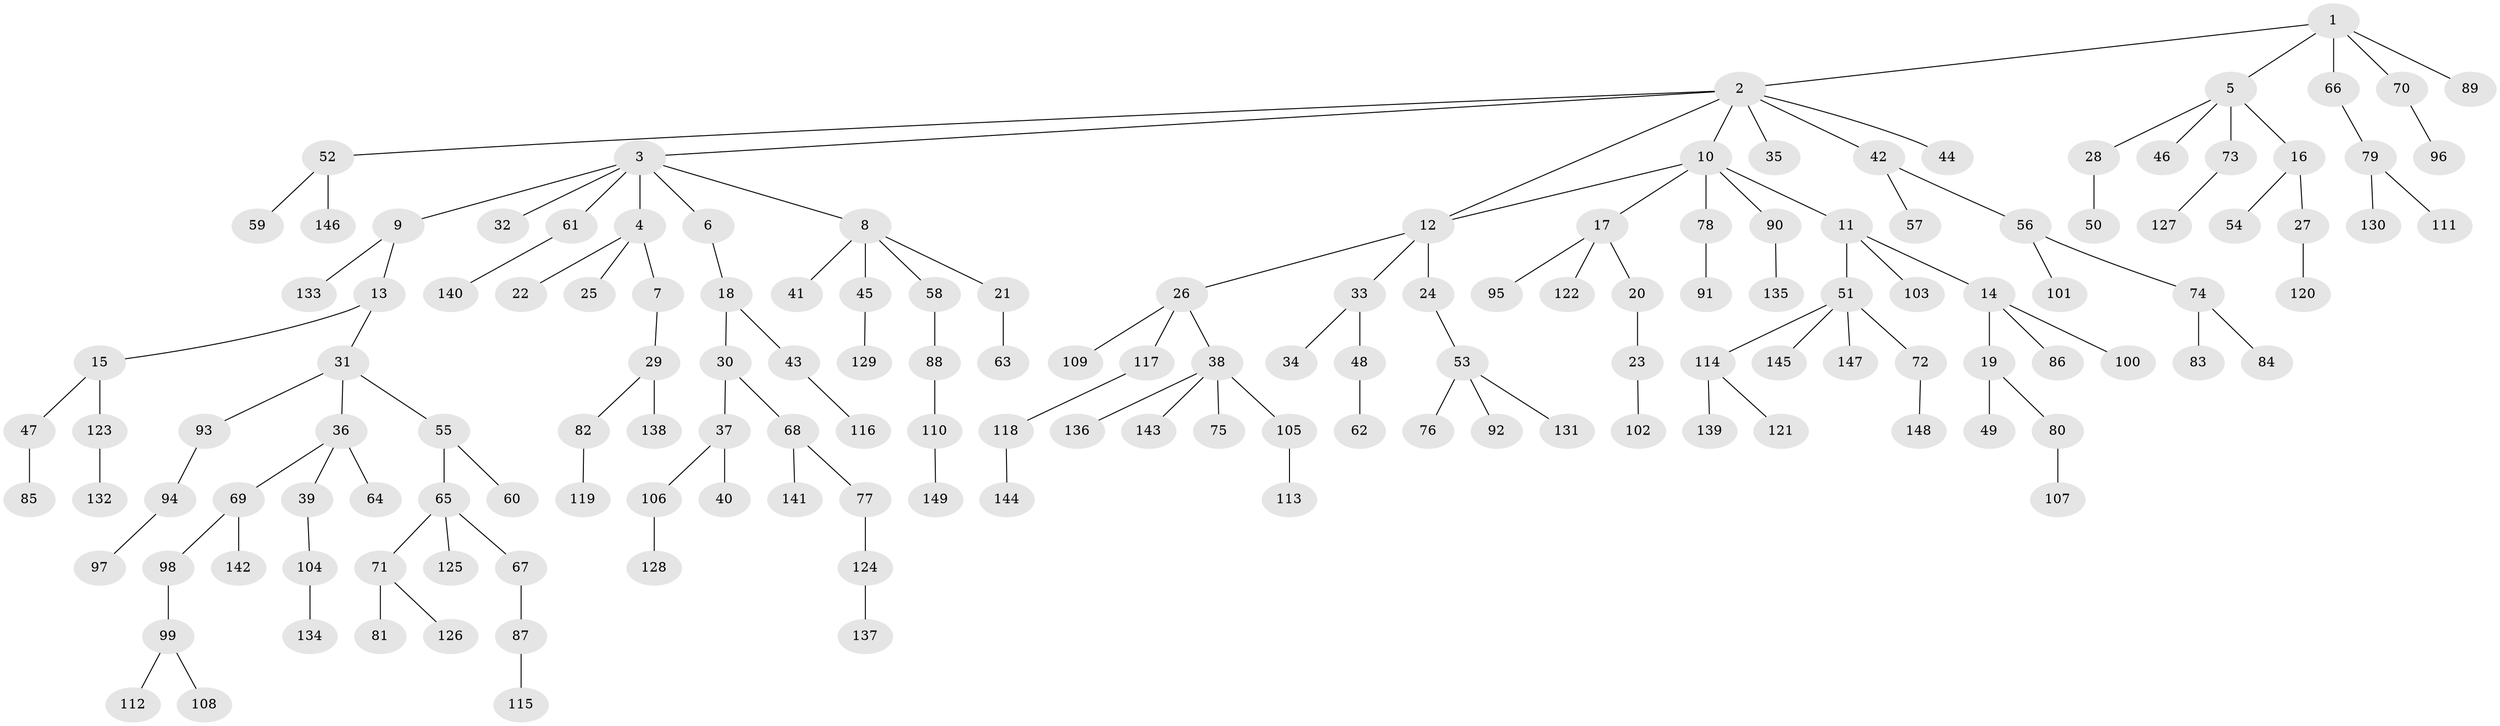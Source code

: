 // Generated by graph-tools (version 1.1) at 2025/41/03/09/25 04:41:17]
// undirected, 149 vertices, 149 edges
graph export_dot {
graph [start="1"]
  node [color=gray90,style=filled];
  1;
  2;
  3;
  4;
  5;
  6;
  7;
  8;
  9;
  10;
  11;
  12;
  13;
  14;
  15;
  16;
  17;
  18;
  19;
  20;
  21;
  22;
  23;
  24;
  25;
  26;
  27;
  28;
  29;
  30;
  31;
  32;
  33;
  34;
  35;
  36;
  37;
  38;
  39;
  40;
  41;
  42;
  43;
  44;
  45;
  46;
  47;
  48;
  49;
  50;
  51;
  52;
  53;
  54;
  55;
  56;
  57;
  58;
  59;
  60;
  61;
  62;
  63;
  64;
  65;
  66;
  67;
  68;
  69;
  70;
  71;
  72;
  73;
  74;
  75;
  76;
  77;
  78;
  79;
  80;
  81;
  82;
  83;
  84;
  85;
  86;
  87;
  88;
  89;
  90;
  91;
  92;
  93;
  94;
  95;
  96;
  97;
  98;
  99;
  100;
  101;
  102;
  103;
  104;
  105;
  106;
  107;
  108;
  109;
  110;
  111;
  112;
  113;
  114;
  115;
  116;
  117;
  118;
  119;
  120;
  121;
  122;
  123;
  124;
  125;
  126;
  127;
  128;
  129;
  130;
  131;
  132;
  133;
  134;
  135;
  136;
  137;
  138;
  139;
  140;
  141;
  142;
  143;
  144;
  145;
  146;
  147;
  148;
  149;
  1 -- 2;
  1 -- 5;
  1 -- 66;
  1 -- 70;
  1 -- 89;
  2 -- 3;
  2 -- 10;
  2 -- 35;
  2 -- 42;
  2 -- 44;
  2 -- 52;
  2 -- 12;
  3 -- 4;
  3 -- 6;
  3 -- 8;
  3 -- 9;
  3 -- 32;
  3 -- 61;
  4 -- 7;
  4 -- 22;
  4 -- 25;
  5 -- 16;
  5 -- 28;
  5 -- 46;
  5 -- 73;
  6 -- 18;
  7 -- 29;
  8 -- 21;
  8 -- 41;
  8 -- 45;
  8 -- 58;
  9 -- 13;
  9 -- 133;
  10 -- 11;
  10 -- 12;
  10 -- 17;
  10 -- 78;
  10 -- 90;
  11 -- 14;
  11 -- 51;
  11 -- 103;
  12 -- 24;
  12 -- 26;
  12 -- 33;
  13 -- 15;
  13 -- 31;
  14 -- 19;
  14 -- 86;
  14 -- 100;
  15 -- 47;
  15 -- 123;
  16 -- 27;
  16 -- 54;
  17 -- 20;
  17 -- 95;
  17 -- 122;
  18 -- 30;
  18 -- 43;
  19 -- 49;
  19 -- 80;
  20 -- 23;
  21 -- 63;
  23 -- 102;
  24 -- 53;
  26 -- 38;
  26 -- 109;
  26 -- 117;
  27 -- 120;
  28 -- 50;
  29 -- 82;
  29 -- 138;
  30 -- 37;
  30 -- 68;
  31 -- 36;
  31 -- 55;
  31 -- 93;
  33 -- 34;
  33 -- 48;
  36 -- 39;
  36 -- 64;
  36 -- 69;
  37 -- 40;
  37 -- 106;
  38 -- 75;
  38 -- 105;
  38 -- 136;
  38 -- 143;
  39 -- 104;
  42 -- 56;
  42 -- 57;
  43 -- 116;
  45 -- 129;
  47 -- 85;
  48 -- 62;
  51 -- 72;
  51 -- 114;
  51 -- 145;
  51 -- 147;
  52 -- 59;
  52 -- 146;
  53 -- 76;
  53 -- 92;
  53 -- 131;
  55 -- 60;
  55 -- 65;
  56 -- 74;
  56 -- 101;
  58 -- 88;
  61 -- 140;
  65 -- 67;
  65 -- 71;
  65 -- 125;
  66 -- 79;
  67 -- 87;
  68 -- 77;
  68 -- 141;
  69 -- 98;
  69 -- 142;
  70 -- 96;
  71 -- 81;
  71 -- 126;
  72 -- 148;
  73 -- 127;
  74 -- 83;
  74 -- 84;
  77 -- 124;
  78 -- 91;
  79 -- 111;
  79 -- 130;
  80 -- 107;
  82 -- 119;
  87 -- 115;
  88 -- 110;
  90 -- 135;
  93 -- 94;
  94 -- 97;
  98 -- 99;
  99 -- 108;
  99 -- 112;
  104 -- 134;
  105 -- 113;
  106 -- 128;
  110 -- 149;
  114 -- 121;
  114 -- 139;
  117 -- 118;
  118 -- 144;
  123 -- 132;
  124 -- 137;
}
